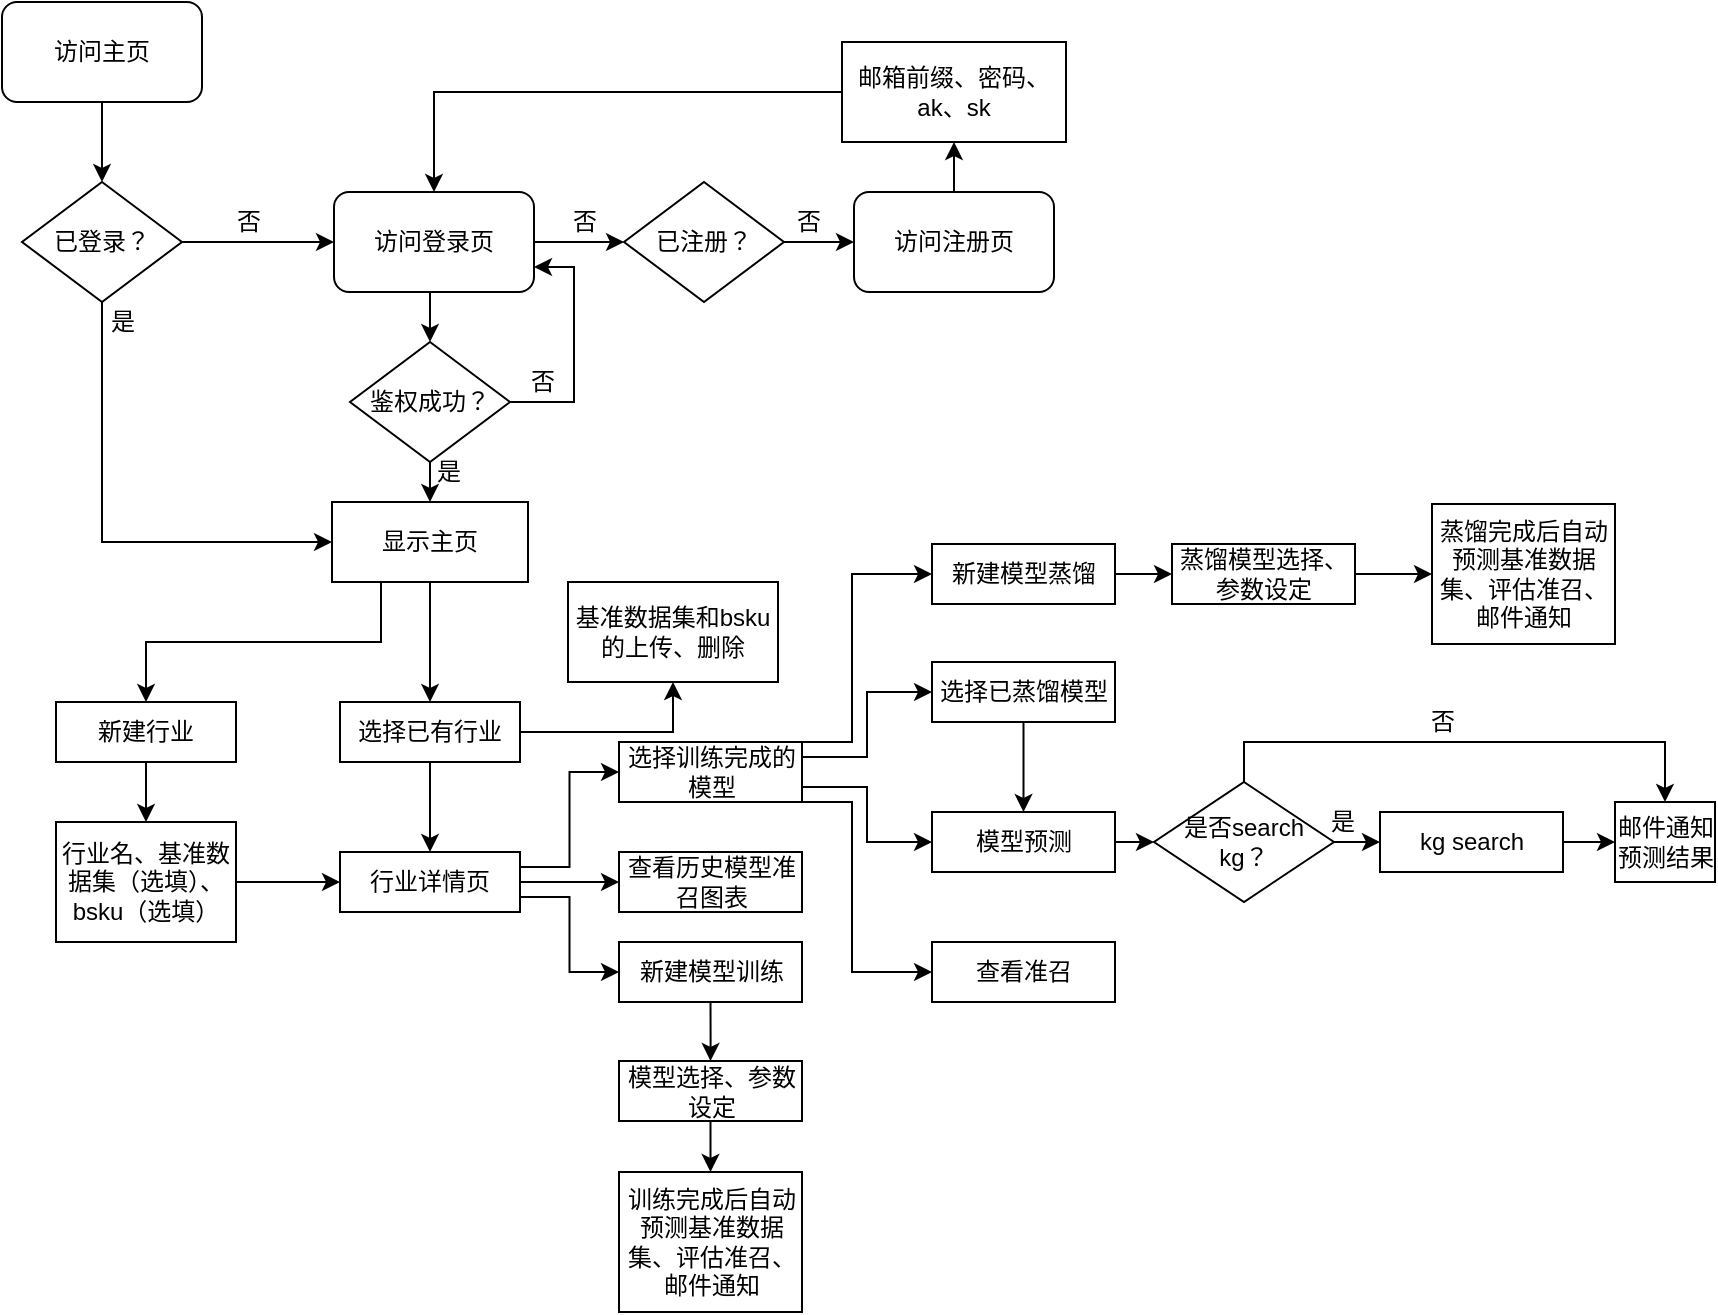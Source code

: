 <mxfile version="14.2.7" type="github">
  <diagram id="YEBLT5E4UBDKSanjakpC" name="Page-1">
    <mxGraphModel dx="652" dy="362" grid="1" gridSize="10" guides="1" tooltips="1" connect="1" arrows="1" fold="1" page="1" pageScale="1" pageWidth="827" pageHeight="1169" math="0" shadow="0">
      <root>
        <mxCell id="0" />
        <mxCell id="1" parent="0" />
        <mxCell id="YELHS7NM6SDTsRkJ9FZ3-6" style="edgeStyle=orthogonalEdgeStyle;rounded=0;orthogonalLoop=1;jettySize=auto;html=1;exitX=0.5;exitY=1;exitDx=0;exitDy=0;entryX=0.5;entryY=0;entryDx=0;entryDy=0;" edge="1" parent="1" source="YELHS7NM6SDTsRkJ9FZ3-1" target="YELHS7NM6SDTsRkJ9FZ3-4">
          <mxGeometry relative="1" as="geometry" />
        </mxCell>
        <mxCell id="YELHS7NM6SDTsRkJ9FZ3-1" value="访问主页" style="rounded=1;whiteSpace=wrap;html=1;" vertex="1" parent="1">
          <mxGeometry x="200" y="70" width="100" height="50" as="geometry" />
        </mxCell>
        <mxCell id="YELHS7NM6SDTsRkJ9FZ3-11" style="edgeStyle=orthogonalEdgeStyle;rounded=0;orthogonalLoop=1;jettySize=auto;html=1;exitX=1;exitY=0.5;exitDx=0;exitDy=0;" edge="1" parent="1" source="YELHS7NM6SDTsRkJ9FZ3-3" target="YELHS7NM6SDTsRkJ9FZ3-8">
          <mxGeometry relative="1" as="geometry" />
        </mxCell>
        <mxCell id="YELHS7NM6SDTsRkJ9FZ3-19" style="edgeStyle=orthogonalEdgeStyle;rounded=0;orthogonalLoop=1;jettySize=auto;html=1;exitX=0.5;exitY=1;exitDx=0;exitDy=0;entryX=0.5;entryY=0;entryDx=0;entryDy=0;" edge="1" parent="1" source="YELHS7NM6SDTsRkJ9FZ3-3" target="YELHS7NM6SDTsRkJ9FZ3-18">
          <mxGeometry relative="1" as="geometry" />
        </mxCell>
        <mxCell id="YELHS7NM6SDTsRkJ9FZ3-3" value="访问登录页" style="rounded=1;whiteSpace=wrap;html=1;" vertex="1" parent="1">
          <mxGeometry x="366" y="165" width="100" height="50" as="geometry" />
        </mxCell>
        <mxCell id="YELHS7NM6SDTsRkJ9FZ3-5" style="edgeStyle=orthogonalEdgeStyle;rounded=0;orthogonalLoop=1;jettySize=auto;html=1;exitX=1;exitY=0.5;exitDx=0;exitDy=0;" edge="1" parent="1" source="YELHS7NM6SDTsRkJ9FZ3-4" target="YELHS7NM6SDTsRkJ9FZ3-3">
          <mxGeometry relative="1" as="geometry" />
        </mxCell>
        <mxCell id="YELHS7NM6SDTsRkJ9FZ3-25" style="edgeStyle=orthogonalEdgeStyle;rounded=0;orthogonalLoop=1;jettySize=auto;html=1;exitX=0.5;exitY=1;exitDx=0;exitDy=0;entryX=0;entryY=0.5;entryDx=0;entryDy=0;" edge="1" parent="1" source="YELHS7NM6SDTsRkJ9FZ3-4" target="YELHS7NM6SDTsRkJ9FZ3-22">
          <mxGeometry relative="1" as="geometry" />
        </mxCell>
        <mxCell id="YELHS7NM6SDTsRkJ9FZ3-4" value="已登录？" style="rhombus;whiteSpace=wrap;html=1;" vertex="1" parent="1">
          <mxGeometry x="210" y="160" width="80" height="60" as="geometry" />
        </mxCell>
        <mxCell id="YELHS7NM6SDTsRkJ9FZ3-7" value="否" style="text;html=1;align=center;verticalAlign=middle;resizable=0;points=[];autosize=1;" vertex="1" parent="1">
          <mxGeometry x="308" y="170" width="30" height="20" as="geometry" />
        </mxCell>
        <mxCell id="YELHS7NM6SDTsRkJ9FZ3-10" style="edgeStyle=orthogonalEdgeStyle;rounded=0;orthogonalLoop=1;jettySize=auto;html=1;exitX=1;exitY=0.5;exitDx=0;exitDy=0;entryX=0;entryY=0.5;entryDx=0;entryDy=0;" edge="1" parent="1" source="YELHS7NM6SDTsRkJ9FZ3-8" target="YELHS7NM6SDTsRkJ9FZ3-9">
          <mxGeometry relative="1" as="geometry" />
        </mxCell>
        <mxCell id="YELHS7NM6SDTsRkJ9FZ3-8" value="已注册？" style="rhombus;whiteSpace=wrap;html=1;" vertex="1" parent="1">
          <mxGeometry x="511" y="160" width="80" height="60" as="geometry" />
        </mxCell>
        <mxCell id="YELHS7NM6SDTsRkJ9FZ3-16" style="edgeStyle=orthogonalEdgeStyle;rounded=0;orthogonalLoop=1;jettySize=auto;html=1;exitX=0.5;exitY=0;exitDx=0;exitDy=0;entryX=0.5;entryY=1;entryDx=0;entryDy=0;" edge="1" parent="1" source="YELHS7NM6SDTsRkJ9FZ3-9" target="YELHS7NM6SDTsRkJ9FZ3-15">
          <mxGeometry relative="1" as="geometry" />
        </mxCell>
        <mxCell id="YELHS7NM6SDTsRkJ9FZ3-9" value="访问注册页" style="rounded=1;whiteSpace=wrap;html=1;" vertex="1" parent="1">
          <mxGeometry x="626" y="165" width="100" height="50" as="geometry" />
        </mxCell>
        <mxCell id="YELHS7NM6SDTsRkJ9FZ3-12" value="否" style="text;html=1;align=center;verticalAlign=middle;resizable=0;points=[];autosize=1;" vertex="1" parent="1">
          <mxGeometry x="588" y="170" width="30" height="20" as="geometry" />
        </mxCell>
        <mxCell id="YELHS7NM6SDTsRkJ9FZ3-13" value="否" style="text;html=1;align=center;verticalAlign=middle;resizable=0;points=[];autosize=1;" vertex="1" parent="1">
          <mxGeometry x="476" y="170" width="30" height="20" as="geometry" />
        </mxCell>
        <mxCell id="YELHS7NM6SDTsRkJ9FZ3-17" style="edgeStyle=orthogonalEdgeStyle;rounded=0;orthogonalLoop=1;jettySize=auto;html=1;exitX=0;exitY=0.5;exitDx=0;exitDy=0;entryX=0.5;entryY=0;entryDx=0;entryDy=0;" edge="1" parent="1" source="YELHS7NM6SDTsRkJ9FZ3-15" target="YELHS7NM6SDTsRkJ9FZ3-3">
          <mxGeometry relative="1" as="geometry" />
        </mxCell>
        <mxCell id="YELHS7NM6SDTsRkJ9FZ3-15" value="邮箱前缀、密码、ak、sk" style="rounded=0;whiteSpace=wrap;html=1;" vertex="1" parent="1">
          <mxGeometry x="620" y="90" width="112" height="50" as="geometry" />
        </mxCell>
        <mxCell id="YELHS7NM6SDTsRkJ9FZ3-20" style="edgeStyle=orthogonalEdgeStyle;rounded=0;orthogonalLoop=1;jettySize=auto;html=1;exitX=1;exitY=0.5;exitDx=0;exitDy=0;entryX=1;entryY=0.75;entryDx=0;entryDy=0;" edge="1" parent="1" source="YELHS7NM6SDTsRkJ9FZ3-18" target="YELHS7NM6SDTsRkJ9FZ3-3">
          <mxGeometry relative="1" as="geometry" />
        </mxCell>
        <mxCell id="YELHS7NM6SDTsRkJ9FZ3-23" style="edgeStyle=orthogonalEdgeStyle;rounded=0;orthogonalLoop=1;jettySize=auto;html=1;exitX=0.5;exitY=1;exitDx=0;exitDy=0;entryX=0.5;entryY=0;entryDx=0;entryDy=0;" edge="1" parent="1" source="YELHS7NM6SDTsRkJ9FZ3-18" target="YELHS7NM6SDTsRkJ9FZ3-22">
          <mxGeometry relative="1" as="geometry" />
        </mxCell>
        <mxCell id="YELHS7NM6SDTsRkJ9FZ3-18" value="鉴权成功？" style="rhombus;whiteSpace=wrap;html=1;" vertex="1" parent="1">
          <mxGeometry x="374" y="240" width="80" height="60" as="geometry" />
        </mxCell>
        <mxCell id="YELHS7NM6SDTsRkJ9FZ3-21" value="否" style="text;html=1;align=center;verticalAlign=middle;resizable=0;points=[];autosize=1;" vertex="1" parent="1">
          <mxGeometry x="455" y="250" width="30" height="20" as="geometry" />
        </mxCell>
        <mxCell id="YELHS7NM6SDTsRkJ9FZ3-31" style="edgeStyle=orthogonalEdgeStyle;rounded=0;orthogonalLoop=1;jettySize=auto;html=1;exitX=0.25;exitY=1;exitDx=0;exitDy=0;entryX=0.5;entryY=0;entryDx=0;entryDy=0;" edge="1" parent="1" source="YELHS7NM6SDTsRkJ9FZ3-22" target="YELHS7NM6SDTsRkJ9FZ3-27">
          <mxGeometry relative="1" as="geometry" />
        </mxCell>
        <mxCell id="YELHS7NM6SDTsRkJ9FZ3-34" style="edgeStyle=orthogonalEdgeStyle;rounded=0;orthogonalLoop=1;jettySize=auto;html=1;exitX=0.5;exitY=1;exitDx=0;exitDy=0;entryX=0.5;entryY=0;entryDx=0;entryDy=0;" edge="1" parent="1" source="YELHS7NM6SDTsRkJ9FZ3-22" target="YELHS7NM6SDTsRkJ9FZ3-30">
          <mxGeometry relative="1" as="geometry" />
        </mxCell>
        <mxCell id="YELHS7NM6SDTsRkJ9FZ3-22" value="显示主页" style="rounded=0;whiteSpace=wrap;html=1;" vertex="1" parent="1">
          <mxGeometry x="365" y="320" width="98" height="40" as="geometry" />
        </mxCell>
        <mxCell id="YELHS7NM6SDTsRkJ9FZ3-24" value="是" style="text;html=1;align=center;verticalAlign=middle;resizable=0;points=[];autosize=1;" vertex="1" parent="1">
          <mxGeometry x="408" y="295" width="30" height="20" as="geometry" />
        </mxCell>
        <mxCell id="YELHS7NM6SDTsRkJ9FZ3-26" value="是" style="text;html=1;align=center;verticalAlign=middle;resizable=0;points=[];autosize=1;" vertex="1" parent="1">
          <mxGeometry x="245" y="220" width="30" height="20" as="geometry" />
        </mxCell>
        <mxCell id="YELHS7NM6SDTsRkJ9FZ3-32" style="edgeStyle=orthogonalEdgeStyle;rounded=0;orthogonalLoop=1;jettySize=auto;html=1;exitX=0.5;exitY=1;exitDx=0;exitDy=0;entryX=0.5;entryY=0;entryDx=0;entryDy=0;" edge="1" parent="1" source="YELHS7NM6SDTsRkJ9FZ3-27" target="YELHS7NM6SDTsRkJ9FZ3-29">
          <mxGeometry relative="1" as="geometry" />
        </mxCell>
        <mxCell id="YELHS7NM6SDTsRkJ9FZ3-27" value="新建行业" style="rounded=0;whiteSpace=wrap;html=1;" vertex="1" parent="1">
          <mxGeometry x="227" y="420" width="90" height="30" as="geometry" />
        </mxCell>
        <mxCell id="YELHS7NM6SDTsRkJ9FZ3-33" style="edgeStyle=orthogonalEdgeStyle;rounded=0;orthogonalLoop=1;jettySize=auto;html=1;exitX=1;exitY=0.5;exitDx=0;exitDy=0;entryX=0;entryY=0.5;entryDx=0;entryDy=0;" edge="1" parent="1" source="YELHS7NM6SDTsRkJ9FZ3-29" target="YELHS7NM6SDTsRkJ9FZ3-35">
          <mxGeometry relative="1" as="geometry" />
        </mxCell>
        <mxCell id="YELHS7NM6SDTsRkJ9FZ3-29" value="行业名、基准数据集（选填）、bsku（选填）" style="rounded=0;whiteSpace=wrap;html=1;" vertex="1" parent="1">
          <mxGeometry x="227" y="480" width="90" height="60" as="geometry" />
        </mxCell>
        <mxCell id="YELHS7NM6SDTsRkJ9FZ3-36" style="edgeStyle=orthogonalEdgeStyle;rounded=0;orthogonalLoop=1;jettySize=auto;html=1;exitX=0.5;exitY=1;exitDx=0;exitDy=0;" edge="1" parent="1" source="YELHS7NM6SDTsRkJ9FZ3-30" target="YELHS7NM6SDTsRkJ9FZ3-35">
          <mxGeometry relative="1" as="geometry" />
        </mxCell>
        <mxCell id="YELHS7NM6SDTsRkJ9FZ3-80" style="edgeStyle=orthogonalEdgeStyle;rounded=0;orthogonalLoop=1;jettySize=auto;html=1;exitX=1;exitY=0.5;exitDx=0;exitDy=0;entryX=0.5;entryY=1;entryDx=0;entryDy=0;" edge="1" parent="1" source="YELHS7NM6SDTsRkJ9FZ3-30" target="YELHS7NM6SDTsRkJ9FZ3-78">
          <mxGeometry relative="1" as="geometry" />
        </mxCell>
        <mxCell id="YELHS7NM6SDTsRkJ9FZ3-30" value="选择已有行业" style="rounded=0;whiteSpace=wrap;html=1;" vertex="1" parent="1">
          <mxGeometry x="369" y="420" width="90" height="30" as="geometry" />
        </mxCell>
        <mxCell id="YELHS7NM6SDTsRkJ9FZ3-42" style="edgeStyle=orthogonalEdgeStyle;rounded=0;orthogonalLoop=1;jettySize=auto;html=1;exitX=1;exitY=0.75;exitDx=0;exitDy=0;entryX=0;entryY=0.5;entryDx=0;entryDy=0;" edge="1" parent="1" source="YELHS7NM6SDTsRkJ9FZ3-35" target="YELHS7NM6SDTsRkJ9FZ3-38">
          <mxGeometry relative="1" as="geometry" />
        </mxCell>
        <mxCell id="YELHS7NM6SDTsRkJ9FZ3-45" style="edgeStyle=orthogonalEdgeStyle;rounded=0;orthogonalLoop=1;jettySize=auto;html=1;exitX=1;exitY=0.25;exitDx=0;exitDy=0;entryX=0;entryY=0.5;entryDx=0;entryDy=0;" edge="1" parent="1" source="YELHS7NM6SDTsRkJ9FZ3-35" target="YELHS7NM6SDTsRkJ9FZ3-37">
          <mxGeometry relative="1" as="geometry" />
        </mxCell>
        <mxCell id="YELHS7NM6SDTsRkJ9FZ3-48" style="edgeStyle=orthogonalEdgeStyle;rounded=0;orthogonalLoop=1;jettySize=auto;html=1;exitX=1;exitY=0.5;exitDx=0;exitDy=0;entryX=0;entryY=0.5;entryDx=0;entryDy=0;" edge="1" parent="1" source="YELHS7NM6SDTsRkJ9FZ3-35" target="YELHS7NM6SDTsRkJ9FZ3-47">
          <mxGeometry relative="1" as="geometry" />
        </mxCell>
        <mxCell id="YELHS7NM6SDTsRkJ9FZ3-35" value="行业详情页" style="rounded=0;whiteSpace=wrap;html=1;" vertex="1" parent="1">
          <mxGeometry x="369" y="495" width="90" height="30" as="geometry" />
        </mxCell>
        <mxCell id="YELHS7NM6SDTsRkJ9FZ3-52" style="edgeStyle=orthogonalEdgeStyle;rounded=0;orthogonalLoop=1;jettySize=auto;html=1;exitX=1;exitY=0.25;exitDx=0;exitDy=0;entryX=0;entryY=0.5;entryDx=0;entryDy=0;" edge="1" parent="1" source="YELHS7NM6SDTsRkJ9FZ3-37" target="YELHS7NM6SDTsRkJ9FZ3-51">
          <mxGeometry relative="1" as="geometry">
            <Array as="points">
              <mxPoint x="600" y="440" />
              <mxPoint x="625" y="440" />
              <mxPoint x="625" y="356" />
            </Array>
          </mxGeometry>
        </mxCell>
        <mxCell id="YELHS7NM6SDTsRkJ9FZ3-54" style="edgeStyle=orthogonalEdgeStyle;rounded=0;orthogonalLoop=1;jettySize=auto;html=1;exitX=1;exitY=0.75;exitDx=0;exitDy=0;entryX=0;entryY=0.5;entryDx=0;entryDy=0;" edge="1" parent="1" source="YELHS7NM6SDTsRkJ9FZ3-37" target="YELHS7NM6SDTsRkJ9FZ3-49">
          <mxGeometry relative="1" as="geometry">
            <Array as="points">
              <mxPoint x="600" y="470" />
              <mxPoint x="625" y="470" />
              <mxPoint x="625" y="555" />
            </Array>
          </mxGeometry>
        </mxCell>
        <mxCell id="YELHS7NM6SDTsRkJ9FZ3-66" style="edgeStyle=orthogonalEdgeStyle;rounded=0;orthogonalLoop=1;jettySize=auto;html=1;exitX=1;exitY=0.75;exitDx=0;exitDy=0;entryX=0;entryY=0.5;entryDx=0;entryDy=0;" edge="1" parent="1" source="YELHS7NM6SDTsRkJ9FZ3-37" target="YELHS7NM6SDTsRkJ9FZ3-46">
          <mxGeometry relative="1" as="geometry" />
        </mxCell>
        <mxCell id="YELHS7NM6SDTsRkJ9FZ3-67" style="edgeStyle=orthogonalEdgeStyle;rounded=0;orthogonalLoop=1;jettySize=auto;html=1;exitX=1;exitY=0.25;exitDx=0;exitDy=0;entryX=0;entryY=0.5;entryDx=0;entryDy=0;" edge="1" parent="1" source="YELHS7NM6SDTsRkJ9FZ3-37" target="YELHS7NM6SDTsRkJ9FZ3-63">
          <mxGeometry relative="1" as="geometry" />
        </mxCell>
        <mxCell id="YELHS7NM6SDTsRkJ9FZ3-37" value="选择训练完成的模型" style="rounded=0;whiteSpace=wrap;html=1;" vertex="1" parent="1">
          <mxGeometry x="508.5" y="440" width="91.5" height="30" as="geometry" />
        </mxCell>
        <mxCell id="YELHS7NM6SDTsRkJ9FZ3-43" style="edgeStyle=orthogonalEdgeStyle;rounded=0;orthogonalLoop=1;jettySize=auto;html=1;exitX=0.5;exitY=1;exitDx=0;exitDy=0;" edge="1" parent="1" source="YELHS7NM6SDTsRkJ9FZ3-38" target="YELHS7NM6SDTsRkJ9FZ3-39">
          <mxGeometry relative="1" as="geometry" />
        </mxCell>
        <mxCell id="YELHS7NM6SDTsRkJ9FZ3-38" value="新建模型训练" style="rounded=0;whiteSpace=wrap;html=1;" vertex="1" parent="1">
          <mxGeometry x="508.5" y="540" width="91.5" height="30" as="geometry" />
        </mxCell>
        <mxCell id="YELHS7NM6SDTsRkJ9FZ3-44" style="edgeStyle=orthogonalEdgeStyle;rounded=0;orthogonalLoop=1;jettySize=auto;html=1;exitX=0.5;exitY=1;exitDx=0;exitDy=0;entryX=0.5;entryY=0;entryDx=0;entryDy=0;" edge="1" parent="1" source="YELHS7NM6SDTsRkJ9FZ3-39" target="YELHS7NM6SDTsRkJ9FZ3-40">
          <mxGeometry relative="1" as="geometry" />
        </mxCell>
        <mxCell id="YELHS7NM6SDTsRkJ9FZ3-39" value="模型选择、参数设定" style="rounded=0;whiteSpace=wrap;html=1;" vertex="1" parent="1">
          <mxGeometry x="508.5" y="599.5" width="91.5" height="30" as="geometry" />
        </mxCell>
        <mxCell id="YELHS7NM6SDTsRkJ9FZ3-40" value="训练完成后自动预测基准数据集、评估准召、邮件通知" style="rounded=0;whiteSpace=wrap;html=1;" vertex="1" parent="1">
          <mxGeometry x="508.5" y="655" width="91.5" height="70" as="geometry" />
        </mxCell>
        <mxCell id="YELHS7NM6SDTsRkJ9FZ3-58" style="edgeStyle=orthogonalEdgeStyle;rounded=0;orthogonalLoop=1;jettySize=auto;html=1;exitX=1;exitY=0.5;exitDx=0;exitDy=0;entryX=0;entryY=0.5;entryDx=0;entryDy=0;" edge="1" parent="1" source="YELHS7NM6SDTsRkJ9FZ3-46" target="YELHS7NM6SDTsRkJ9FZ3-57">
          <mxGeometry relative="1" as="geometry" />
        </mxCell>
        <mxCell id="YELHS7NM6SDTsRkJ9FZ3-46" value="模型预测" style="rounded=0;whiteSpace=wrap;html=1;" vertex="1" parent="1">
          <mxGeometry x="665" y="475" width="91.5" height="30" as="geometry" />
        </mxCell>
        <mxCell id="YELHS7NM6SDTsRkJ9FZ3-47" value="查看历史模型准召图表" style="rounded=0;whiteSpace=wrap;html=1;" vertex="1" parent="1">
          <mxGeometry x="508.5" y="495" width="91.5" height="30" as="geometry" />
        </mxCell>
        <mxCell id="YELHS7NM6SDTsRkJ9FZ3-49" value="查看准召" style="rounded=0;whiteSpace=wrap;html=1;" vertex="1" parent="1">
          <mxGeometry x="665" y="540" width="91.5" height="30" as="geometry" />
        </mxCell>
        <mxCell id="YELHS7NM6SDTsRkJ9FZ3-61" style="edgeStyle=orthogonalEdgeStyle;rounded=0;orthogonalLoop=1;jettySize=auto;html=1;exitX=1;exitY=0.5;exitDx=0;exitDy=0;entryX=0;entryY=0.5;entryDx=0;entryDy=0;" edge="1" parent="1" source="YELHS7NM6SDTsRkJ9FZ3-51" target="YELHS7NM6SDTsRkJ9FZ3-59">
          <mxGeometry relative="1" as="geometry" />
        </mxCell>
        <mxCell id="YELHS7NM6SDTsRkJ9FZ3-51" value="新建模型蒸馏" style="rounded=0;whiteSpace=wrap;html=1;" vertex="1" parent="1">
          <mxGeometry x="665" y="341" width="91.5" height="30" as="geometry" />
        </mxCell>
        <mxCell id="YELHS7NM6SDTsRkJ9FZ3-70" style="edgeStyle=orthogonalEdgeStyle;rounded=0;orthogonalLoop=1;jettySize=auto;html=1;exitX=1;exitY=0.5;exitDx=0;exitDy=0;entryX=0;entryY=0.5;entryDx=0;entryDy=0;" edge="1" parent="1" source="YELHS7NM6SDTsRkJ9FZ3-57" target="YELHS7NM6SDTsRkJ9FZ3-69">
          <mxGeometry relative="1" as="geometry" />
        </mxCell>
        <mxCell id="YELHS7NM6SDTsRkJ9FZ3-74" style="edgeStyle=orthogonalEdgeStyle;rounded=0;orthogonalLoop=1;jettySize=auto;html=1;exitX=0.5;exitY=0;exitDx=0;exitDy=0;entryX=0.5;entryY=0;entryDx=0;entryDy=0;" edge="1" parent="1" source="YELHS7NM6SDTsRkJ9FZ3-57" target="YELHS7NM6SDTsRkJ9FZ3-72">
          <mxGeometry relative="1" as="geometry" />
        </mxCell>
        <mxCell id="YELHS7NM6SDTsRkJ9FZ3-57" value="是否search kg？" style="rhombus;whiteSpace=wrap;html=1;" vertex="1" parent="1">
          <mxGeometry x="776" y="460" width="90" height="60" as="geometry" />
        </mxCell>
        <mxCell id="YELHS7NM6SDTsRkJ9FZ3-62" style="edgeStyle=orthogonalEdgeStyle;rounded=0;orthogonalLoop=1;jettySize=auto;html=1;exitX=1;exitY=0.5;exitDx=0;exitDy=0;entryX=0;entryY=0.5;entryDx=0;entryDy=0;" edge="1" parent="1" source="YELHS7NM6SDTsRkJ9FZ3-59" target="YELHS7NM6SDTsRkJ9FZ3-60">
          <mxGeometry relative="1" as="geometry" />
        </mxCell>
        <mxCell id="YELHS7NM6SDTsRkJ9FZ3-59" value="蒸馏模型选择、参数设定" style="rounded=0;whiteSpace=wrap;html=1;" vertex="1" parent="1">
          <mxGeometry x="785" y="341" width="91.5" height="30" as="geometry" />
        </mxCell>
        <mxCell id="YELHS7NM6SDTsRkJ9FZ3-60" value="蒸馏完成后自动预测基准数据集、评估准召、邮件通知" style="rounded=0;whiteSpace=wrap;html=1;" vertex="1" parent="1">
          <mxGeometry x="915" y="321" width="91.5" height="70" as="geometry" />
        </mxCell>
        <mxCell id="YELHS7NM6SDTsRkJ9FZ3-68" style="edgeStyle=orthogonalEdgeStyle;rounded=0;orthogonalLoop=1;jettySize=auto;html=1;exitX=0.5;exitY=1;exitDx=0;exitDy=0;entryX=0.5;entryY=0;entryDx=0;entryDy=0;" edge="1" parent="1" source="YELHS7NM6SDTsRkJ9FZ3-63" target="YELHS7NM6SDTsRkJ9FZ3-46">
          <mxGeometry relative="1" as="geometry" />
        </mxCell>
        <mxCell id="YELHS7NM6SDTsRkJ9FZ3-63" value="选择已蒸馏模型" style="rounded=0;whiteSpace=wrap;html=1;" vertex="1" parent="1">
          <mxGeometry x="665" y="400" width="91.5" height="30" as="geometry" />
        </mxCell>
        <mxCell id="YELHS7NM6SDTsRkJ9FZ3-75" style="edgeStyle=orthogonalEdgeStyle;rounded=0;orthogonalLoop=1;jettySize=auto;html=1;exitX=1;exitY=0.5;exitDx=0;exitDy=0;" edge="1" parent="1" source="YELHS7NM6SDTsRkJ9FZ3-69" target="YELHS7NM6SDTsRkJ9FZ3-72">
          <mxGeometry relative="1" as="geometry" />
        </mxCell>
        <mxCell id="YELHS7NM6SDTsRkJ9FZ3-69" value="kg search" style="rounded=0;whiteSpace=wrap;html=1;" vertex="1" parent="1">
          <mxGeometry x="889" y="475" width="91.5" height="30" as="geometry" />
        </mxCell>
        <mxCell id="YELHS7NM6SDTsRkJ9FZ3-72" value="邮件通知预测结果" style="rounded=0;whiteSpace=wrap;html=1;" vertex="1" parent="1">
          <mxGeometry x="1006.5" y="470" width="50" height="40" as="geometry" />
        </mxCell>
        <mxCell id="YELHS7NM6SDTsRkJ9FZ3-76" value="是" style="text;html=1;align=center;verticalAlign=middle;resizable=0;points=[];autosize=1;" vertex="1" parent="1">
          <mxGeometry x="855" y="470" width="30" height="20" as="geometry" />
        </mxCell>
        <mxCell id="YELHS7NM6SDTsRkJ9FZ3-77" value="否" style="text;html=1;align=center;verticalAlign=middle;resizable=0;points=[];autosize=1;" vertex="1" parent="1">
          <mxGeometry x="905" y="420" width="30" height="20" as="geometry" />
        </mxCell>
        <mxCell id="YELHS7NM6SDTsRkJ9FZ3-78" value="基准数据集和bsku的上传、删除" style="rounded=0;whiteSpace=wrap;html=1;" vertex="1" parent="1">
          <mxGeometry x="483" y="360" width="105" height="50" as="geometry" />
        </mxCell>
      </root>
    </mxGraphModel>
  </diagram>
</mxfile>
